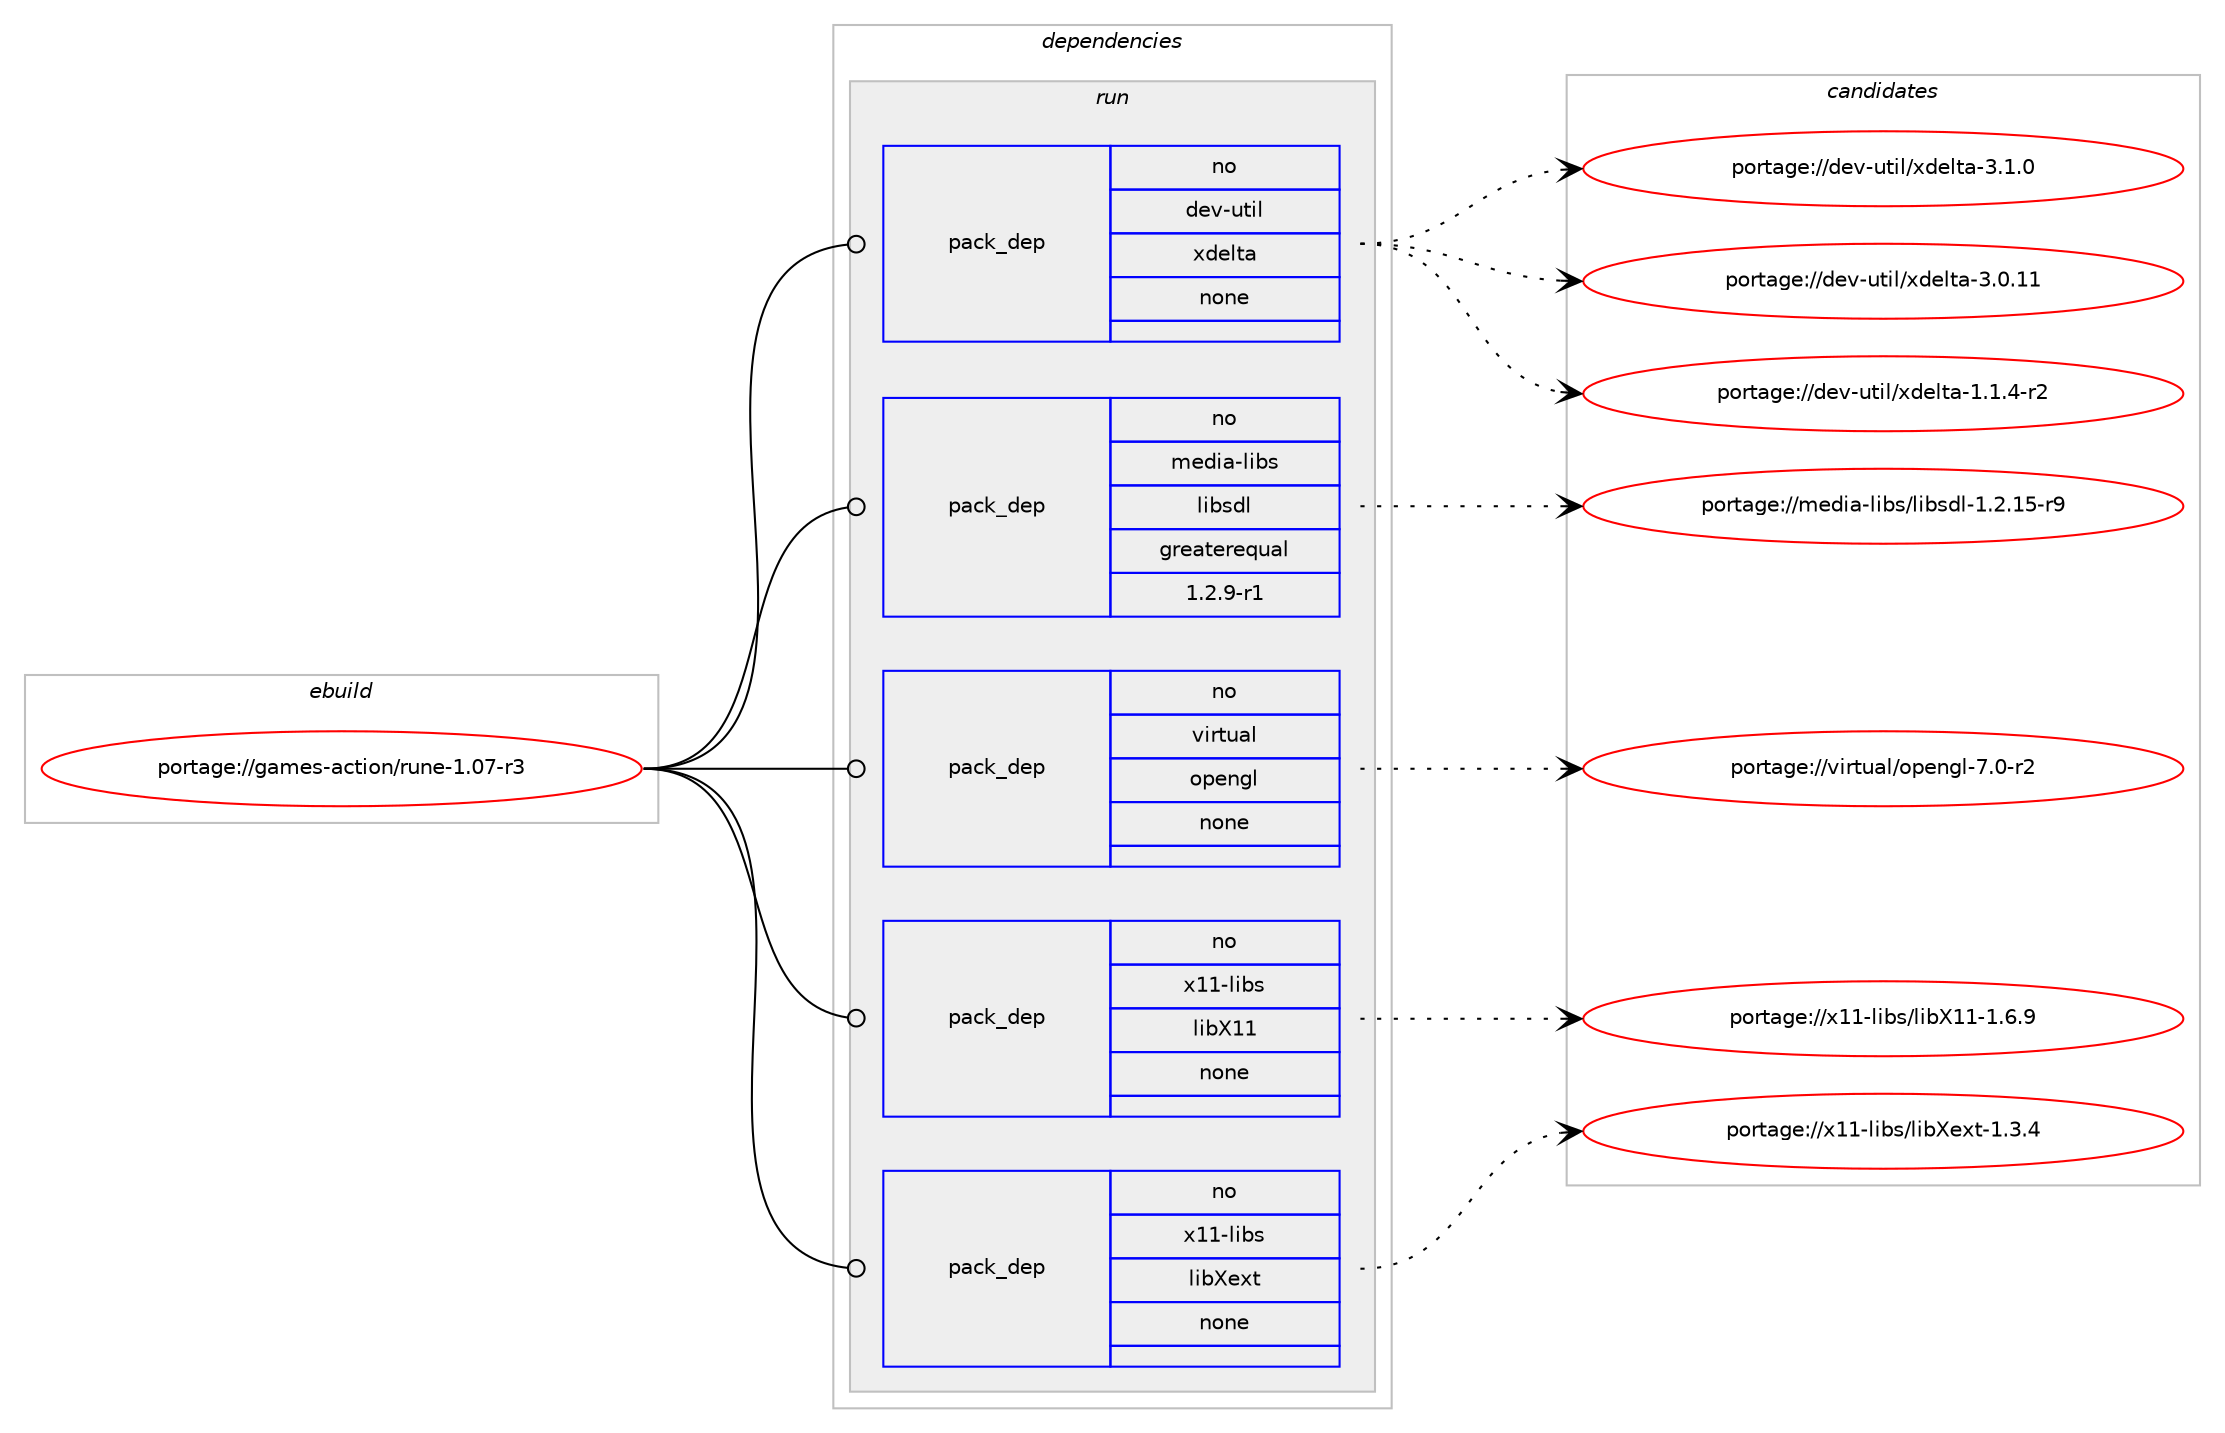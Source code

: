 digraph prolog {

# *************
# Graph options
# *************

newrank=true;
concentrate=true;
compound=true;
graph [rankdir=LR,fontname=Helvetica,fontsize=10,ranksep=1.5];#, ranksep=2.5, nodesep=0.2];
edge  [arrowhead=vee];
node  [fontname=Helvetica,fontsize=10];

# **********
# The ebuild
# **********

subgraph cluster_leftcol {
color=gray;
label=<<i>ebuild</i>>;
id [label="portage://games-action/rune-1.07-r3", color=red, width=4, href="../games-action/rune-1.07-r3.svg"];
}

# ****************
# The dependencies
# ****************

subgraph cluster_midcol {
color=gray;
label=<<i>dependencies</i>>;
subgraph cluster_compile {
fillcolor="#eeeeee";
style=filled;
label=<<i>compile</i>>;
}
subgraph cluster_compileandrun {
fillcolor="#eeeeee";
style=filled;
label=<<i>compile and run</i>>;
}
subgraph cluster_run {
fillcolor="#eeeeee";
style=filled;
label=<<i>run</i>>;
subgraph pack226613 {
dependency291491 [label=<<TABLE BORDER="0" CELLBORDER="1" CELLSPACING="0" CELLPADDING="4" WIDTH="220"><TR><TD ROWSPAN="6" CELLPADDING="30">pack_dep</TD></TR><TR><TD WIDTH="110">no</TD></TR><TR><TD>dev-util</TD></TR><TR><TD>xdelta</TD></TR><TR><TD>none</TD></TR><TR><TD></TD></TR></TABLE>>, shape=none, color=blue];
}
id:e -> dependency291491:w [weight=20,style="solid",arrowhead="odot"];
subgraph pack226614 {
dependency291492 [label=<<TABLE BORDER="0" CELLBORDER="1" CELLSPACING="0" CELLPADDING="4" WIDTH="220"><TR><TD ROWSPAN="6" CELLPADDING="30">pack_dep</TD></TR><TR><TD WIDTH="110">no</TD></TR><TR><TD>media-libs</TD></TR><TR><TD>libsdl</TD></TR><TR><TD>greaterequal</TD></TR><TR><TD>1.2.9-r1</TD></TR></TABLE>>, shape=none, color=blue];
}
id:e -> dependency291492:w [weight=20,style="solid",arrowhead="odot"];
subgraph pack226615 {
dependency291493 [label=<<TABLE BORDER="0" CELLBORDER="1" CELLSPACING="0" CELLPADDING="4" WIDTH="220"><TR><TD ROWSPAN="6" CELLPADDING="30">pack_dep</TD></TR><TR><TD WIDTH="110">no</TD></TR><TR><TD>virtual</TD></TR><TR><TD>opengl</TD></TR><TR><TD>none</TD></TR><TR><TD></TD></TR></TABLE>>, shape=none, color=blue];
}
id:e -> dependency291493:w [weight=20,style="solid",arrowhead="odot"];
subgraph pack226616 {
dependency291494 [label=<<TABLE BORDER="0" CELLBORDER="1" CELLSPACING="0" CELLPADDING="4" WIDTH="220"><TR><TD ROWSPAN="6" CELLPADDING="30">pack_dep</TD></TR><TR><TD WIDTH="110">no</TD></TR><TR><TD>x11-libs</TD></TR><TR><TD>libX11</TD></TR><TR><TD>none</TD></TR><TR><TD></TD></TR></TABLE>>, shape=none, color=blue];
}
id:e -> dependency291494:w [weight=20,style="solid",arrowhead="odot"];
subgraph pack226617 {
dependency291495 [label=<<TABLE BORDER="0" CELLBORDER="1" CELLSPACING="0" CELLPADDING="4" WIDTH="220"><TR><TD ROWSPAN="6" CELLPADDING="30">pack_dep</TD></TR><TR><TD WIDTH="110">no</TD></TR><TR><TD>x11-libs</TD></TR><TR><TD>libXext</TD></TR><TR><TD>none</TD></TR><TR><TD></TD></TR></TABLE>>, shape=none, color=blue];
}
id:e -> dependency291495:w [weight=20,style="solid",arrowhead="odot"];
}
}

# **************
# The candidates
# **************

subgraph cluster_choices {
rank=same;
color=gray;
label=<<i>candidates</i>>;

subgraph choice226613 {
color=black;
nodesep=1;
choice100101118451171161051084712010010110811697455146494648 [label="portage://dev-util/xdelta-3.1.0", color=red, width=4,href="../dev-util/xdelta-3.1.0.svg"];
choice10010111845117116105108471201001011081169745514648464949 [label="portage://dev-util/xdelta-3.0.11", color=red, width=4,href="../dev-util/xdelta-3.0.11.svg"];
choice1001011184511711610510847120100101108116974549464946524511450 [label="portage://dev-util/xdelta-1.1.4-r2", color=red, width=4,href="../dev-util/xdelta-1.1.4-r2.svg"];
dependency291491:e -> choice100101118451171161051084712010010110811697455146494648:w [style=dotted,weight="100"];
dependency291491:e -> choice10010111845117116105108471201001011081169745514648464949:w [style=dotted,weight="100"];
dependency291491:e -> choice1001011184511711610510847120100101108116974549464946524511450:w [style=dotted,weight="100"];
}
subgraph choice226614 {
color=black;
nodesep=1;
choice1091011001059745108105981154710810598115100108454946504649534511457 [label="portage://media-libs/libsdl-1.2.15-r9", color=red, width=4,href="../media-libs/libsdl-1.2.15-r9.svg"];
dependency291492:e -> choice1091011001059745108105981154710810598115100108454946504649534511457:w [style=dotted,weight="100"];
}
subgraph choice226615 {
color=black;
nodesep=1;
choice1181051141161179710847111112101110103108455546484511450 [label="portage://virtual/opengl-7.0-r2", color=red, width=4,href="../virtual/opengl-7.0-r2.svg"];
dependency291493:e -> choice1181051141161179710847111112101110103108455546484511450:w [style=dotted,weight="100"];
}
subgraph choice226616 {
color=black;
nodesep=1;
choice120494945108105981154710810598884949454946544657 [label="portage://x11-libs/libX11-1.6.9", color=red, width=4,href="../x11-libs/libX11-1.6.9.svg"];
dependency291494:e -> choice120494945108105981154710810598884949454946544657:w [style=dotted,weight="100"];
}
subgraph choice226617 {
color=black;
nodesep=1;
choice12049494510810598115471081059888101120116454946514652 [label="portage://x11-libs/libXext-1.3.4", color=red, width=4,href="../x11-libs/libXext-1.3.4.svg"];
dependency291495:e -> choice12049494510810598115471081059888101120116454946514652:w [style=dotted,weight="100"];
}
}

}
